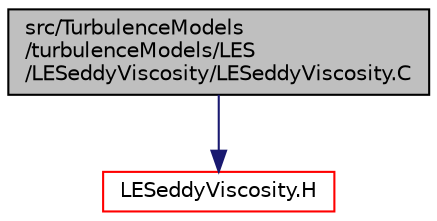 digraph "src/TurbulenceModels/turbulenceModels/LES/LESeddyViscosity/LESeddyViscosity.C"
{
  bgcolor="transparent";
  edge [fontname="Helvetica",fontsize="10",labelfontname="Helvetica",labelfontsize="10"];
  node [fontname="Helvetica",fontsize="10",shape=record];
  Node1 [label="src/TurbulenceModels\l/turbulenceModels/LES\l/LESeddyViscosity/LESeddyViscosity.C",height=0.2,width=0.4,color="black", fillcolor="grey75", style="filled", fontcolor="black"];
  Node1 -> Node2 [color="midnightblue",fontsize="10",style="solid",fontname="Helvetica"];
  Node2 [label="LESeddyViscosity.H",height=0.2,width=0.4,color="red",URL="$a10860.html"];
}
